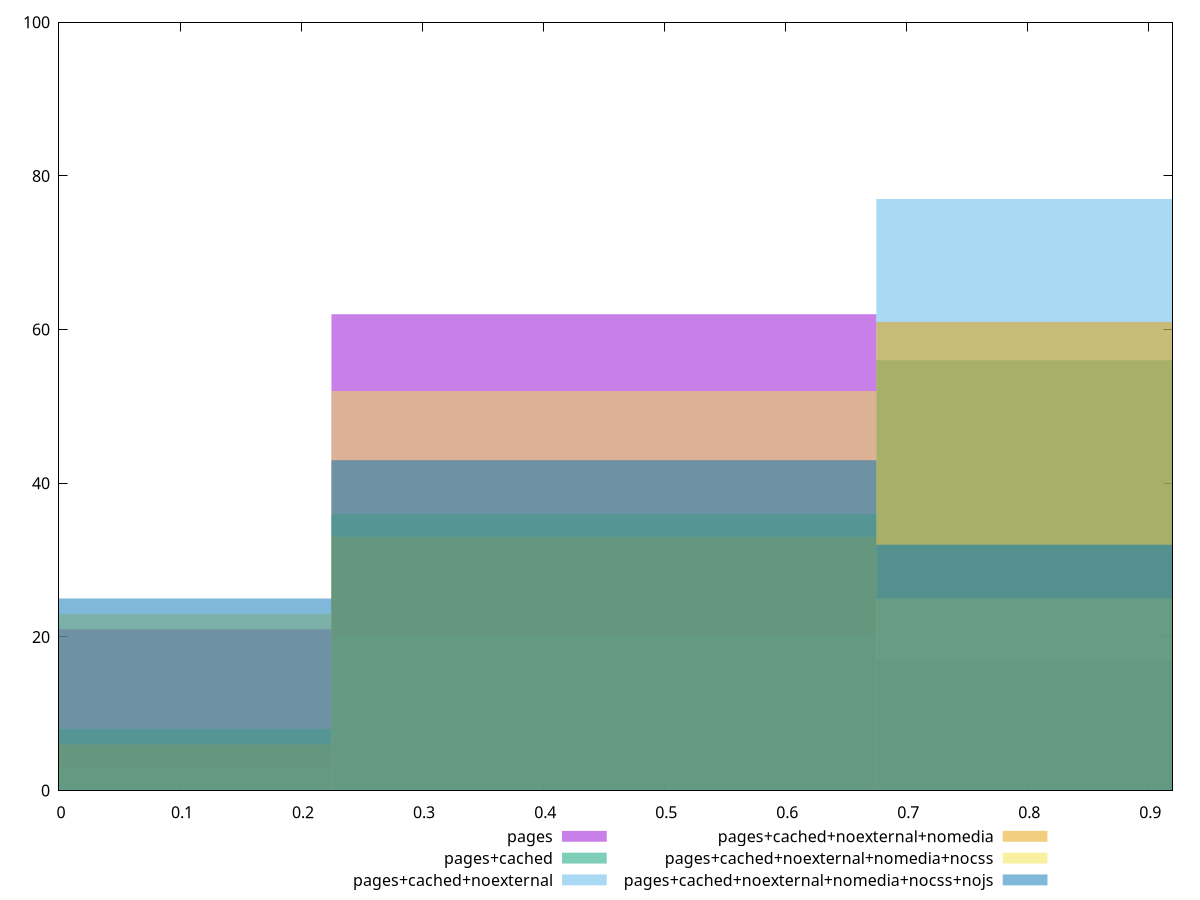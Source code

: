 reset

$pages <<EOF
0 21
0.45021923650876866 62
0.9004384730175373 17
EOF

$pagesCached <<EOF
0.45021923650876866 36
0.9004384730175373 56
0 8
EOF

$pagesCachedNoexternal <<EOF
0.9004384730175373 77
0.45021923650876866 20
0 3
EOF

$pagesCachedNoexternalNomedia <<EOF
0.9004384730175373 61
0.45021923650876866 33
0 6
EOF

$pagesCachedNoexternalNomediaNocss <<EOF
0.45021923650876866 52
0 23
0.9004384730175373 25
EOF

$pagesCachedNoexternalNomediaNocssNojs <<EOF
0.45021923650876866 43
0.9004384730175373 32
0 25
EOF

set key outside below
set boxwidth 0.45021923650876866
set xrange [0:0.92]
set yrange [0:100]
set trange [0:100]
set style fill transparent solid 0.5 noborder
set terminal svg size 640, 540 enhanced background rgb 'white'
set output "reprap/estimated-input-latency/comparison/histogram/all_score.svg"

plot $pages title "pages" with boxes, \
     $pagesCached title "pages+cached" with boxes, \
     $pagesCachedNoexternal title "pages+cached+noexternal" with boxes, \
     $pagesCachedNoexternalNomedia title "pages+cached+noexternal+nomedia" with boxes, \
     $pagesCachedNoexternalNomediaNocss title "pages+cached+noexternal+nomedia+nocss" with boxes, \
     $pagesCachedNoexternalNomediaNocssNojs title "pages+cached+noexternal+nomedia+nocss+nojs" with boxes

reset
